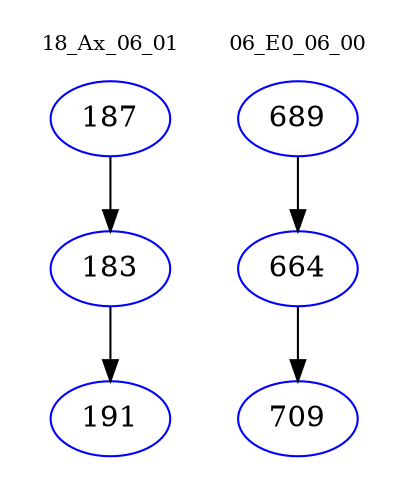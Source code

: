 digraph{
subgraph cluster_0 {
color = white
label = "18_Ax_06_01";
fontsize=10;
T0_187 [label="187", color="blue"]
T0_187 -> T0_183 [color="black"]
T0_183 [label="183", color="blue"]
T0_183 -> T0_191 [color="black"]
T0_191 [label="191", color="blue"]
}
subgraph cluster_1 {
color = white
label = "06_E0_06_00";
fontsize=10;
T1_689 [label="689", color="blue"]
T1_689 -> T1_664 [color="black"]
T1_664 [label="664", color="blue"]
T1_664 -> T1_709 [color="black"]
T1_709 [label="709", color="blue"]
}
}
